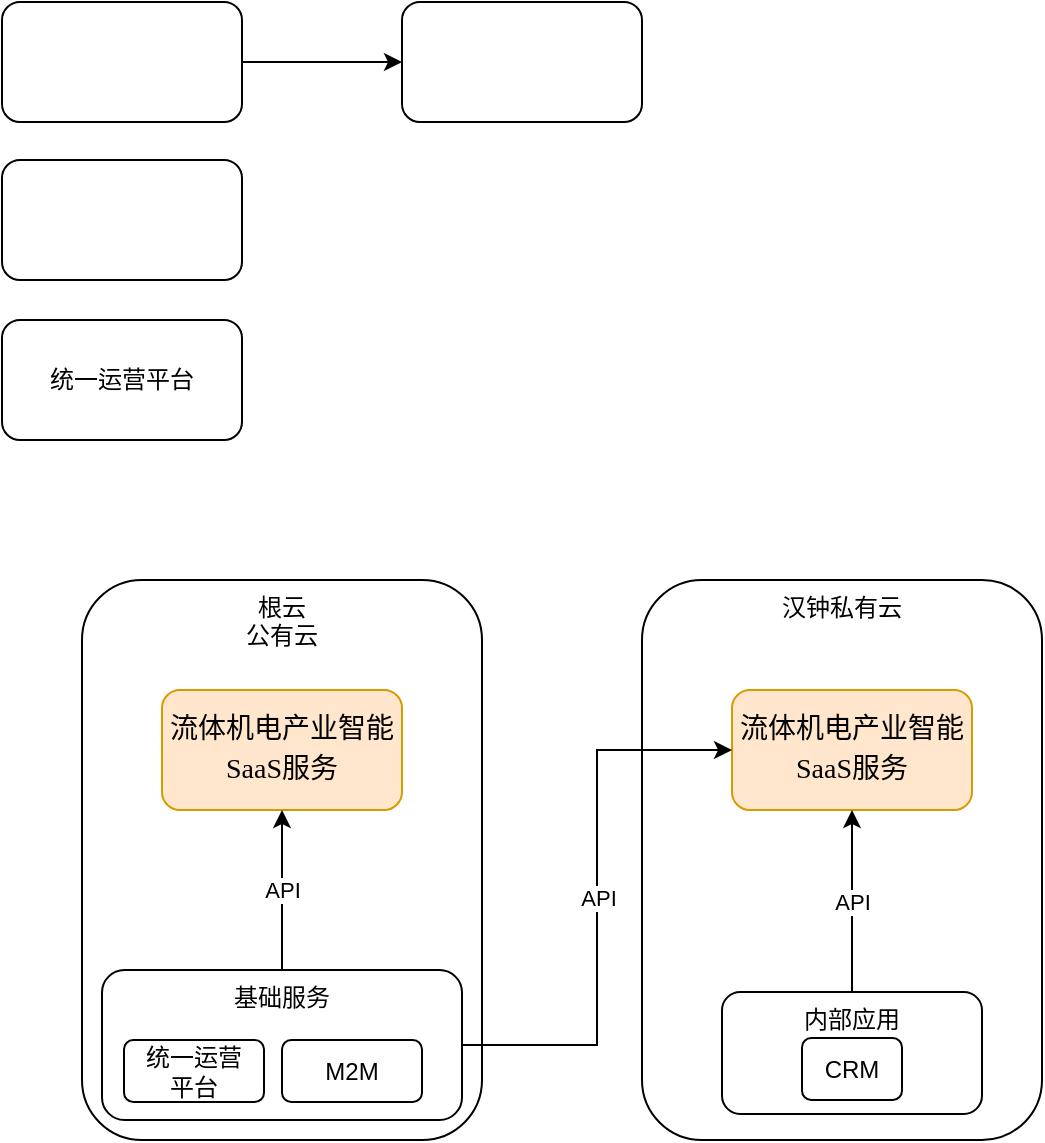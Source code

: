 <mxfile version="11.1.4" type="github"><diagram id="wKMT5V2Wct9PRedG0E_x" name="Page-1"><mxGraphModel dx="1186" dy="814" grid="1" gridSize="10" guides="1" tooltips="1" connect="1" arrows="1" fold="1" page="1" pageScale="1" pageWidth="827" pageHeight="1169" math="0" shadow="0"><root><mxCell id="0"/><mxCell id="1" parent="0"/><mxCell id="dj6T9ScrnhVHYWJ75i7--5" value="" style="edgeStyle=orthogonalEdgeStyle;rounded=0;orthogonalLoop=1;jettySize=auto;html=1;" parent="1" source="dj6T9ScrnhVHYWJ75i7--1" target="dj6T9ScrnhVHYWJ75i7--4" edge="1"><mxGeometry relative="1" as="geometry"/></mxCell><mxCell id="dj6T9ScrnhVHYWJ75i7--1" value="" style="rounded=1;whiteSpace=wrap;html=1;" parent="1" vertex="1"><mxGeometry x="20" y="41" width="120" height="60" as="geometry"/></mxCell><mxCell id="dj6T9ScrnhVHYWJ75i7--4" value="" style="rounded=1;whiteSpace=wrap;html=1;" parent="1" vertex="1"><mxGeometry x="220" y="41" width="120" height="60" as="geometry"/></mxCell><mxCell id="dj6T9ScrnhVHYWJ75i7--8" value="根云&lt;br&gt;公有云" style="rounded=1;whiteSpace=wrap;html=1;verticalAlign=top;" parent="1" vertex="1"><mxGeometry x="60" y="330" width="200" height="280" as="geometry"/></mxCell><mxCell id="dj6T9ScrnhVHYWJ75i7--2" value="" style="rounded=1;whiteSpace=wrap;html=1;" parent="1" vertex="1"><mxGeometry x="20" y="120" width="120" height="60" as="geometry"/></mxCell><mxCell id="dj6T9ScrnhVHYWJ75i7--3" value="统一运营平台" style="rounded=1;whiteSpace=wrap;html=1;" parent="1" vertex="1"><mxGeometry x="20" y="200" width="120" height="60" as="geometry"/></mxCell><mxCell id="wQUdbiQ5Rt_P_8XGoXco-1" value="&lt;span style=&quot;white-space: normal ; font-size: 10.5pt ; font-family: &amp;#34;dengxian&amp;#34;&quot;&gt;流体机电产业智能SaaS服务&lt;/span&gt;&lt;span style=&quot;font-size: medium ; white-space: normal&quot;&gt;&lt;/span&gt;" style="rounded=1;whiteSpace=wrap;html=1;fillColor=#ffe6cc;strokeColor=#d79b00;" vertex="1" parent="1"><mxGeometry x="100" y="385" width="120" height="60" as="geometry"/></mxCell><mxCell id="wQUdbiQ5Rt_P_8XGoXco-2" value="汉钟私有云" style="rounded=1;whiteSpace=wrap;html=1;verticalAlign=top;" vertex="1" parent="1"><mxGeometry x="340" y="330" width="200" height="280" as="geometry"/></mxCell><mxCell id="wQUdbiQ5Rt_P_8XGoXco-3" value="&lt;span style=&quot;white-space: normal ; font-size: 10.5pt ; font-family: &amp;#34;dengxian&amp;#34;&quot;&gt;流体机电产业智能SaaS服务&lt;/span&gt;&lt;span style=&quot;font-size: medium ; white-space: normal&quot;&gt;&lt;/span&gt;" style="rounded=1;whiteSpace=wrap;html=1;fillColor=#ffe6cc;strokeColor=#d79b00;" vertex="1" parent="1"><mxGeometry x="385" y="385" width="120" height="60" as="geometry"/></mxCell><mxCell id="wQUdbiQ5Rt_P_8XGoXco-8" value="API" style="edgeStyle=orthogonalEdgeStyle;rounded=0;orthogonalLoop=1;jettySize=auto;html=1;exitX=1;exitY=0.5;exitDx=0;exitDy=0;entryX=0;entryY=0.5;entryDx=0;entryDy=0;" edge="1" parent="1" source="wQUdbiQ5Rt_P_8XGoXco-5" target="wQUdbiQ5Rt_P_8XGoXco-3"><mxGeometry relative="1" as="geometry"/></mxCell><mxCell id="wQUdbiQ5Rt_P_8XGoXco-9" value="API" style="edgeStyle=orthogonalEdgeStyle;rounded=0;orthogonalLoop=1;jettySize=auto;html=1;exitX=0.5;exitY=0;exitDx=0;exitDy=0;entryX=0.5;entryY=1;entryDx=0;entryDy=0;" edge="1" parent="1" source="wQUdbiQ5Rt_P_8XGoXco-5" target="wQUdbiQ5Rt_P_8XGoXco-1"><mxGeometry relative="1" as="geometry"/></mxCell><mxCell id="wQUdbiQ5Rt_P_8XGoXco-5" value="基础服务" style="rounded=1;whiteSpace=wrap;html=1;verticalAlign=top;" vertex="1" parent="1"><mxGeometry x="70" y="525" width="180" height="75" as="geometry"/></mxCell><mxCell id="dj6T9ScrnhVHYWJ75i7--6" value="M2M" style="rounded=1;whiteSpace=wrap;html=1;" parent="1" vertex="1"><mxGeometry x="160" y="560" width="70" height="31" as="geometry"/></mxCell><mxCell id="wQUdbiQ5Rt_P_8XGoXco-4" value="统一运营&lt;br&gt;平台" style="rounded=1;whiteSpace=wrap;html=1;" vertex="1" parent="1"><mxGeometry x="81" y="560" width="70" height="31" as="geometry"/></mxCell><mxCell id="wQUdbiQ5Rt_P_8XGoXco-12" value="API" style="edgeStyle=orthogonalEdgeStyle;rounded=0;orthogonalLoop=1;jettySize=auto;html=1;exitX=0.5;exitY=0;exitDx=0;exitDy=0;entryX=0.5;entryY=1;entryDx=0;entryDy=0;" edge="1" parent="1" source="wQUdbiQ5Rt_P_8XGoXco-6" target="wQUdbiQ5Rt_P_8XGoXco-3"><mxGeometry relative="1" as="geometry"/></mxCell><mxCell id="wQUdbiQ5Rt_P_8XGoXco-6" value="内部应用" style="rounded=1;whiteSpace=wrap;html=1;verticalAlign=top;" vertex="1" parent="1"><mxGeometry x="380" y="536" width="130" height="61" as="geometry"/></mxCell><mxCell id="wQUdbiQ5Rt_P_8XGoXco-10" value="CRM" style="rounded=1;whiteSpace=wrap;html=1;" vertex="1" parent="1"><mxGeometry x="420" y="559" width="50" height="31" as="geometry"/></mxCell></root></mxGraphModel></diagram></mxfile>